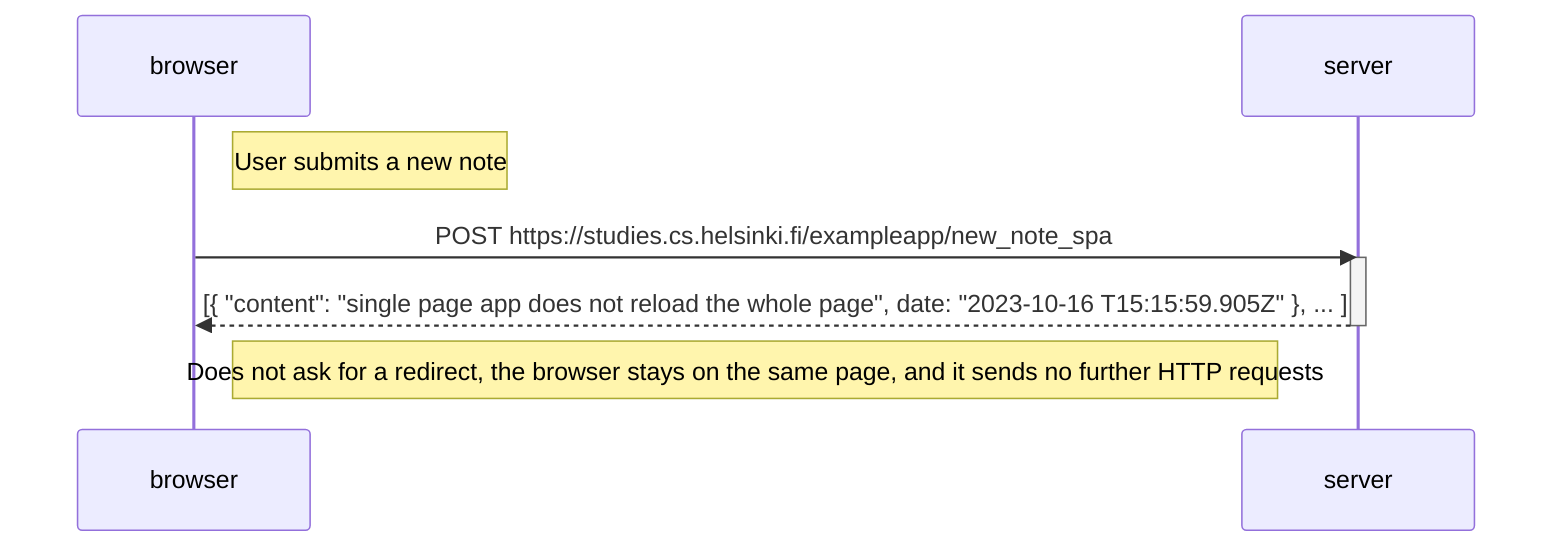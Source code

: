 sequenceDiagram
    participant browser
    participant server

    Note right of browser: User submits a new note

    browser->>server: POST https://studies.cs.helsinki.fi/exampleapp/new_note_spa
    activate server
    server-->>browser: [{ "content": "single page app does not reload the whole page", date: "2023-10-16 T15:15:59.905Z" }, ... ]
    deactivate server
    
    Note right of browser: Does not ask for a redirect, the browser stays on the same page, and it sends no further HTTP requests